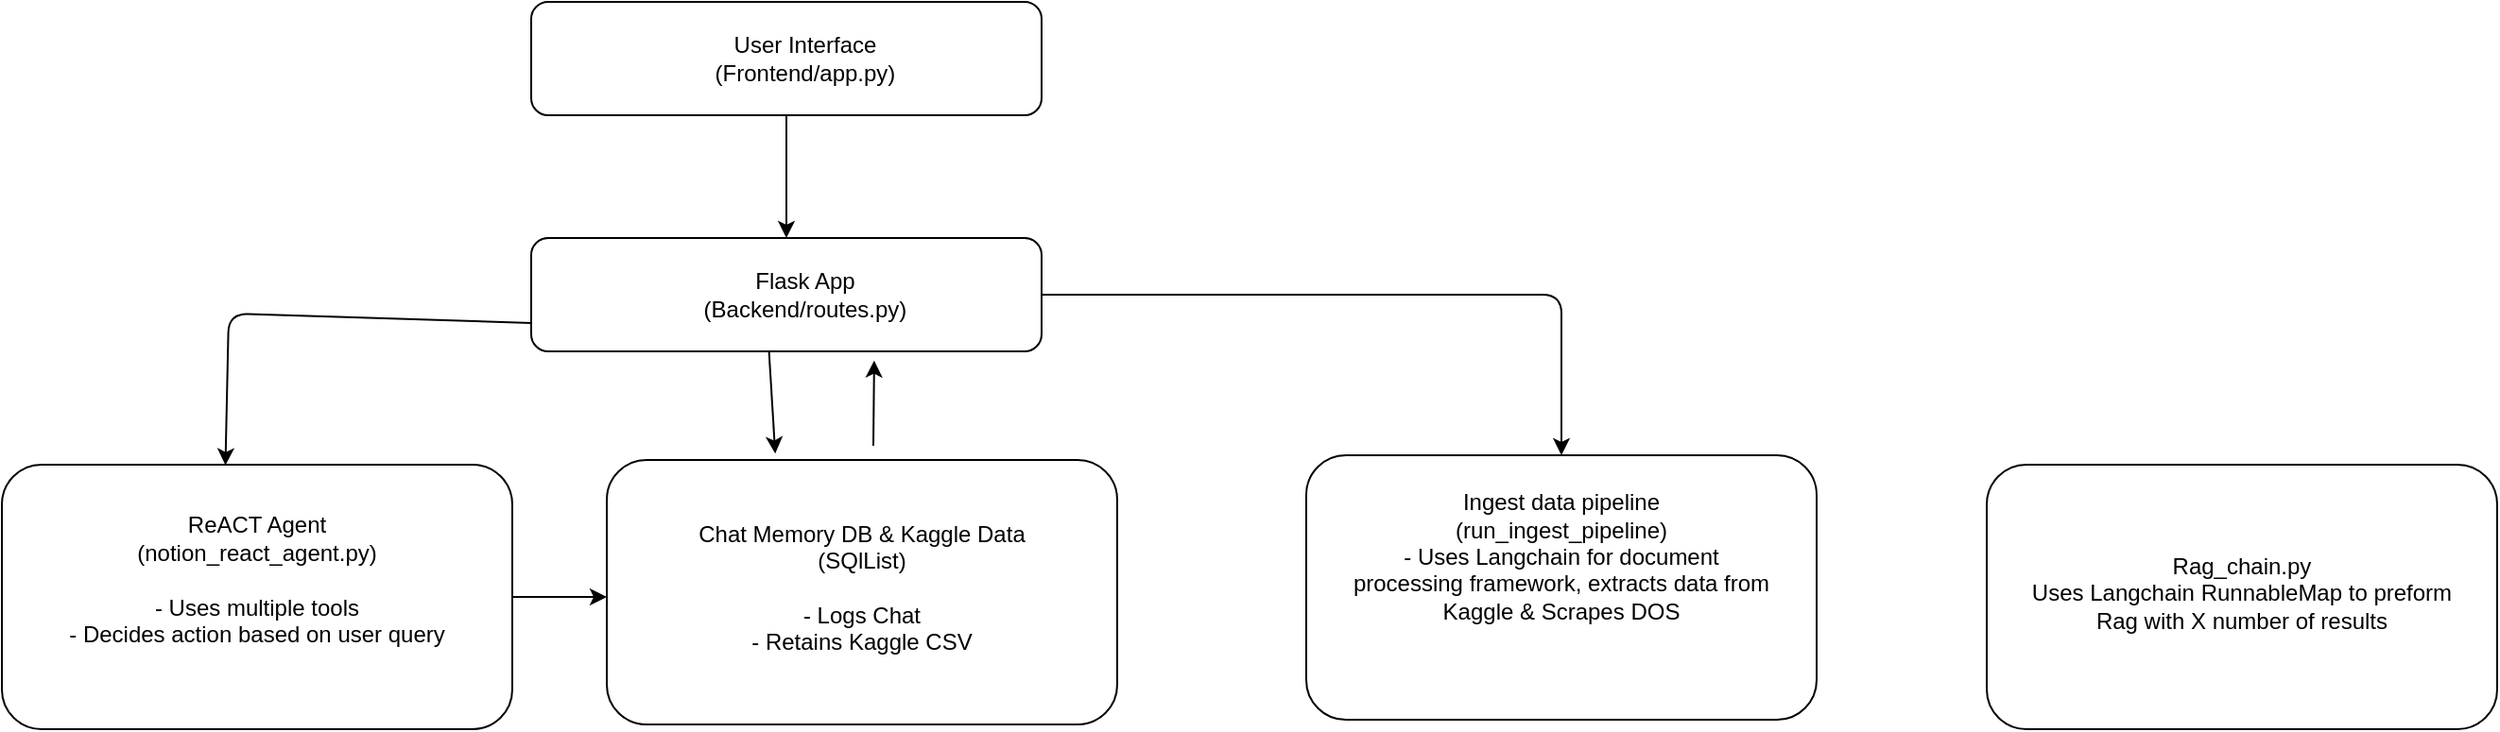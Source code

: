 <mxfile>
    <diagram id="yJQCKHnWqSj0qzvx5GCp" name="Page-1">
        <mxGraphModel dx="1642" dy="995" grid="1" gridSize="10" guides="1" tooltips="1" connect="1" arrows="1" fold="1" page="1" pageScale="1" pageWidth="1920" pageHeight="1200" math="0" shadow="0">
            <root>
                <mxCell id="0"/>
                <mxCell id="1" parent="0"/>
                <mxCell id="4" value="" style="rounded=1;whiteSpace=wrap;html=1;" vertex="1" parent="1">
                    <mxGeometry x="550" y="35" width="270" height="60" as="geometry"/>
                </mxCell>
                <mxCell id="5" value="User Interface&lt;div&gt;&lt;span style=&quot;background-color: transparent;&quot;&gt;(Frontend/app.py)&lt;/span&gt;&lt;/div&gt;" style="text;html=1;align=center;verticalAlign=middle;whiteSpace=wrap;rounded=0;" vertex="1" parent="1">
                    <mxGeometry x="610" y="50" width="170" height="30" as="geometry"/>
                </mxCell>
                <mxCell id="6" style="edgeStyle=none;html=1;exitX=0.5;exitY=1;exitDx=0;exitDy=0;entryX=0.5;entryY=0;entryDx=0;entryDy=0;" edge="1" parent="1" source="4" target="7">
                    <mxGeometry relative="1" as="geometry"/>
                </mxCell>
                <mxCell id="7" value="" style="rounded=1;whiteSpace=wrap;html=1;" vertex="1" parent="1">
                    <mxGeometry x="550" y="160" width="270" height="60" as="geometry"/>
                </mxCell>
                <mxCell id="8" value="&lt;div&gt;&lt;font color=&quot;#000000&quot;&gt;Flask App&lt;/font&gt;&lt;/div&gt;&lt;div&gt;(Backend/routes.py)&lt;/div&gt;" style="text;html=1;align=center;verticalAlign=middle;whiteSpace=wrap;rounded=0;" vertex="1" parent="1">
                    <mxGeometry x="610" y="175" width="170" height="30" as="geometry"/>
                </mxCell>
                <mxCell id="9" style="edgeStyle=none;html=1;exitX=0;exitY=0.75;exitDx=0;exitDy=0;entryX=0.438;entryY=0.002;entryDx=0;entryDy=0;entryPerimeter=0;" edge="1" parent="1" source="7" target="10">
                    <mxGeometry relative="1" as="geometry">
                        <mxPoint x="680" y="230" as="sourcePoint"/>
                        <mxPoint x="380" y="276" as="targetPoint"/>
                        <Array as="points">
                            <mxPoint x="390" y="200"/>
                        </Array>
                    </mxGeometry>
                </mxCell>
                <mxCell id="10" value="" style="rounded=1;whiteSpace=wrap;html=1;" vertex="1" parent="1">
                    <mxGeometry x="270" y="280" width="270" height="140" as="geometry"/>
                </mxCell>
                <mxCell id="11" value="&lt;div&gt;&lt;span style=&quot;background-color: transparent;&quot;&gt;ReACT Agent&lt;/span&gt;&lt;/div&gt;&lt;div&gt;&lt;span style=&quot;background-color: transparent;&quot;&gt;(notion_react_agent.py)&lt;/span&gt;&lt;/div&gt;&lt;div&gt;&lt;span style=&quot;background-color: transparent;&quot;&gt;&lt;br&gt;&lt;/span&gt;&lt;/div&gt;&lt;div&gt;&lt;span style=&quot;background-color: transparent;&quot;&gt;- Uses multiple tools&lt;/span&gt;&lt;/div&gt;&lt;div&gt;&lt;span style=&quot;background-color: transparent;&quot;&gt;- Decides action based on user query&lt;/span&gt;&lt;/div&gt;&lt;div&gt;&lt;span style=&quot;background-color: transparent;&quot;&gt;&lt;br&gt;&lt;/span&gt;&lt;/div&gt;" style="text;html=1;align=center;verticalAlign=middle;whiteSpace=wrap;rounded=0;" vertex="1" parent="1">
                    <mxGeometry x="290" y="295" width="230" height="105" as="geometry"/>
                </mxCell>
                <mxCell id="13" value="" style="rounded=1;whiteSpace=wrap;html=1;" vertex="1" parent="1">
                    <mxGeometry x="590" y="277.5" width="270" height="140" as="geometry"/>
                </mxCell>
                <mxCell id="14" value="&lt;div&gt;&lt;span style=&quot;background-color: transparent;&quot;&gt;Chat Memory DB &amp;amp; Kaggle Data&lt;/span&gt;&lt;/div&gt;&lt;div&gt;&lt;span style=&quot;background-color: transparent;&quot;&gt;(SQlList)&lt;/span&gt;&lt;/div&gt;&lt;div&gt;&lt;span style=&quot;background-color: transparent;&quot;&gt;&lt;br&gt;&lt;/span&gt;&lt;/div&gt;&lt;div&gt;&lt;span style=&quot;background-color: transparent;&quot;&gt;- Logs Chat&lt;/span&gt;&lt;/div&gt;&lt;div&gt;- Retains Kaggle CSV&lt;/div&gt;" style="text;html=1;align=center;verticalAlign=middle;whiteSpace=wrap;rounded=0;" vertex="1" parent="1">
                    <mxGeometry x="610" y="292.5" width="230" height="105" as="geometry"/>
                </mxCell>
                <mxCell id="15" style="edgeStyle=none;html=1;entryX=0.672;entryY=1.081;entryDx=0;entryDy=0;entryPerimeter=0;" edge="1" parent="1" target="7">
                    <mxGeometry relative="1" as="geometry">
                        <mxPoint x="731" y="270" as="sourcePoint"/>
                    </mxGeometry>
                </mxCell>
                <mxCell id="16" value="" style="rounded=1;whiteSpace=wrap;html=1;" vertex="1" parent="1">
                    <mxGeometry x="960" y="275" width="270" height="140" as="geometry"/>
                </mxCell>
                <mxCell id="17" value="&lt;div&gt;&lt;span style=&quot;background-color: transparent;&quot;&gt;Ingest data pipeline&lt;/span&gt;&lt;/div&gt;&lt;div&gt;(run_ingest_pipeline)&lt;/div&gt;&lt;div&gt;&lt;span style=&quot;background-color: transparent;&quot;&gt;- Uses Langchain for document processing framework, extracts data from Kaggle &amp;amp; Scrapes DOS&lt;/span&gt;&lt;/div&gt;&lt;div&gt;&lt;span style=&quot;background-color: transparent;&quot;&gt;&lt;br&gt;&lt;/span&gt;&lt;/div&gt;&lt;div&gt;&lt;span style=&quot;background-color: transparent;&quot;&gt;&lt;br&gt;&lt;/span&gt;&lt;/div&gt;" style="text;html=1;align=center;verticalAlign=middle;whiteSpace=wrap;rounded=0;" vertex="1" parent="1">
                    <mxGeometry x="980" y="290" width="230" height="105" as="geometry"/>
                </mxCell>
                <mxCell id="19" value="" style="rounded=1;whiteSpace=wrap;html=1;" vertex="1" parent="1">
                    <mxGeometry x="1320" y="280" width="270" height="140" as="geometry"/>
                </mxCell>
                <mxCell id="20" value="&lt;div&gt;&lt;span style=&quot;background-color: transparent;&quot;&gt;Rag_chain.py&lt;/span&gt;&lt;/div&gt;&lt;div&gt;Uses Langchain RunnableMap to preform Rag with X number of results&lt;/div&gt;" style="text;html=1;align=center;verticalAlign=middle;whiteSpace=wrap;rounded=0;" vertex="1" parent="1">
                    <mxGeometry x="1340" y="295" width="230" height="105" as="geometry"/>
                </mxCell>
                <mxCell id="23" value="" style="endArrow=classic;html=1;exitX=1;exitY=0.5;exitDx=0;exitDy=0;" edge="1" parent="1" source="10">
                    <mxGeometry width="50" height="50" relative="1" as="geometry">
                        <mxPoint x="820" y="400" as="sourcePoint"/>
                        <mxPoint x="590" y="350" as="targetPoint"/>
                    </mxGeometry>
                </mxCell>
                <mxCell id="25" style="edgeStyle=none;html=1;entryX=0.33;entryY=-0.024;entryDx=0;entryDy=0;entryPerimeter=0;exitX=0.466;exitY=1.004;exitDx=0;exitDy=0;exitPerimeter=0;" edge="1" parent="1" source="7" target="13">
                    <mxGeometry relative="1" as="geometry">
                        <mxPoint x="741" y="280" as="sourcePoint"/>
                        <mxPoint x="741" y="235" as="targetPoint"/>
                    </mxGeometry>
                </mxCell>
                <mxCell id="26" style="edgeStyle=none;html=1;entryX=0.5;entryY=0;entryDx=0;entryDy=0;exitX=1;exitY=0.5;exitDx=0;exitDy=0;" edge="1" parent="1" source="7" target="16">
                    <mxGeometry relative="1" as="geometry">
                        <mxPoint x="741" y="280" as="sourcePoint"/>
                        <mxPoint x="741" y="235" as="targetPoint"/>
                        <Array as="points">
                            <mxPoint x="1095" y="190"/>
                        </Array>
                    </mxGeometry>
                </mxCell>
            </root>
        </mxGraphModel>
    </diagram>
</mxfile>